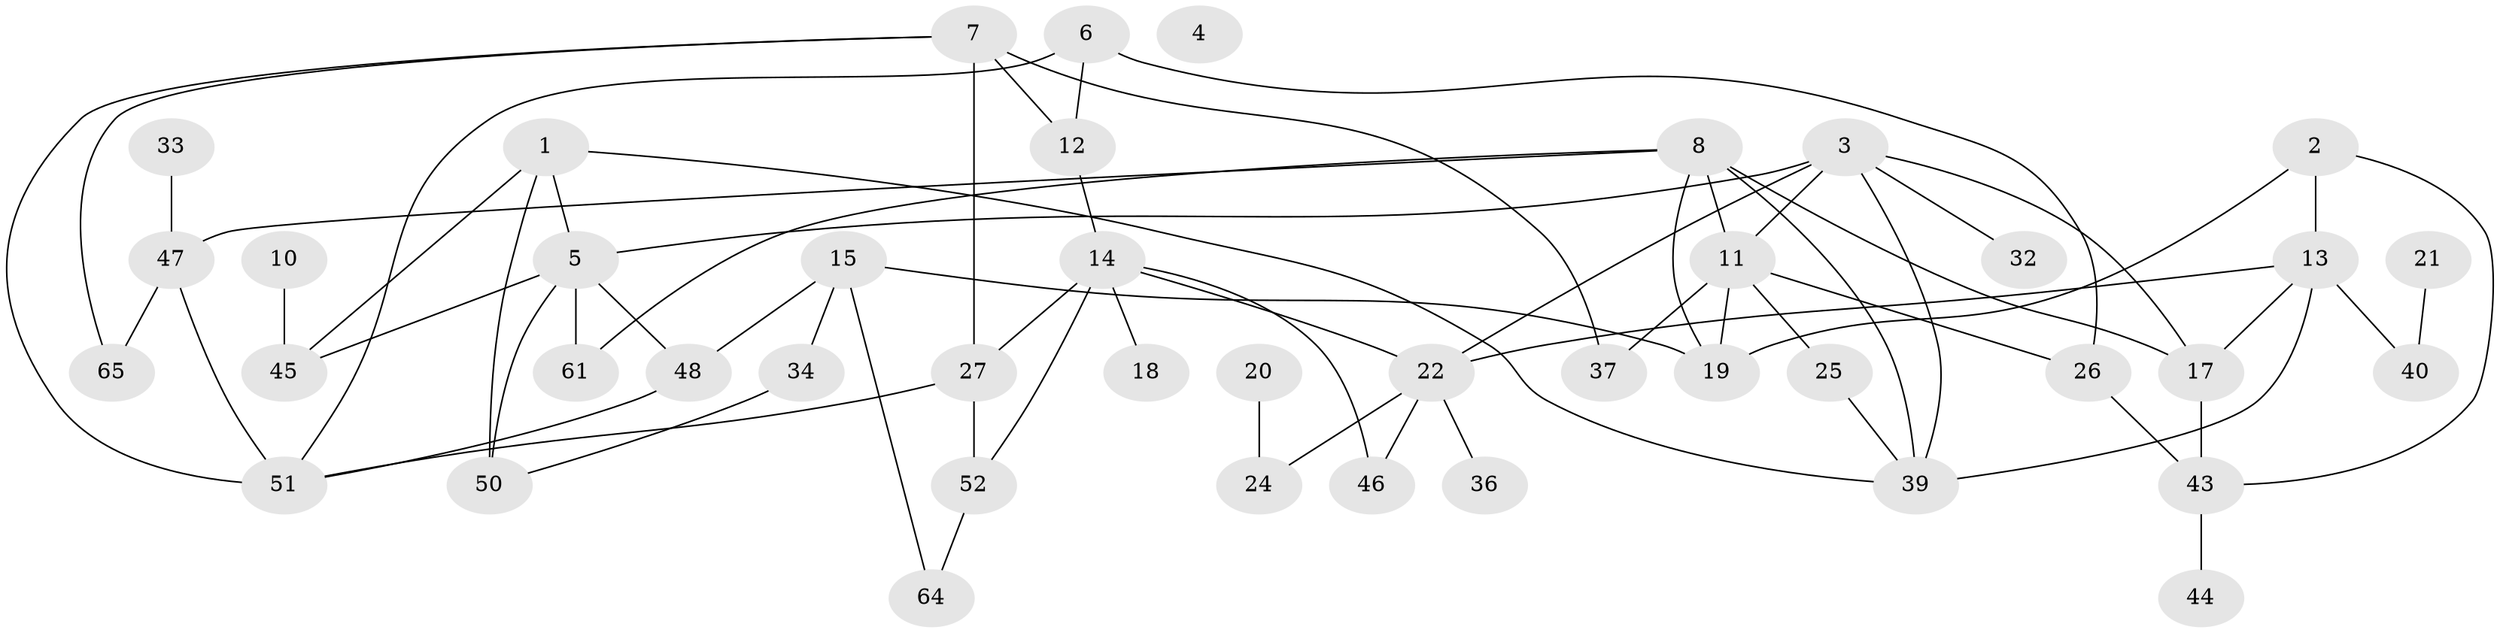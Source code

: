 // Generated by graph-tools (version 1.1) at 2025/23/03/03/25 07:23:26]
// undirected, 43 vertices, 67 edges
graph export_dot {
graph [start="1"]
  node [color=gray90,style=filled];
  1 [super="+16"];
  2;
  3 [super="+55"];
  4;
  5 [super="+31"];
  6 [super="+9"];
  7 [super="+56"];
  8 [super="+59"];
  10 [super="+38"];
  11 [super="+49"];
  12 [super="+23"];
  13 [super="+62"];
  14 [super="+41"];
  15 [super="+29"];
  17 [super="+28"];
  18 [super="+63"];
  19 [super="+66"];
  20 [super="+35"];
  21 [super="+30"];
  22 [super="+42"];
  24;
  25;
  26 [super="+67"];
  27;
  32;
  33 [super="+53"];
  34 [super="+68"];
  36;
  37;
  39 [super="+54"];
  40;
  43 [super="+58"];
  44;
  45;
  46;
  47 [super="+69"];
  48;
  50;
  51 [super="+57"];
  52 [super="+60"];
  61;
  64;
  65;
  1 -- 50;
  1 -- 5;
  1 -- 39;
  1 -- 45;
  2 -- 13;
  2 -- 43;
  2 -- 19;
  3 -- 5;
  3 -- 32;
  3 -- 17;
  3 -- 39;
  3 -- 22;
  3 -- 11;
  5 -- 48;
  5 -- 61;
  5 -- 50;
  5 -- 45;
  6 -- 51;
  6 -- 12;
  6 -- 26;
  7 -- 27;
  7 -- 37;
  7 -- 65;
  7 -- 51;
  7 -- 12 [weight=2];
  8 -- 11;
  8 -- 19;
  8 -- 39;
  8 -- 17;
  8 -- 61;
  8 -- 47;
  10 -- 45;
  11 -- 37;
  11 -- 25;
  11 -- 19;
  11 -- 26;
  12 -- 14;
  13 -- 39;
  13 -- 40;
  13 -- 17;
  13 -- 22;
  14 -- 18;
  14 -- 27;
  14 -- 46;
  14 -- 52;
  14 -- 22;
  15 -- 19;
  15 -- 34;
  15 -- 48;
  15 -- 64;
  17 -- 43;
  20 -- 24;
  21 -- 40;
  22 -- 24;
  22 -- 36;
  22 -- 46;
  25 -- 39;
  26 -- 43;
  27 -- 51;
  27 -- 52;
  33 -- 47;
  34 -- 50;
  43 -- 44;
  47 -- 65;
  47 -- 51 [weight=2];
  48 -- 51;
  52 -- 64;
}
